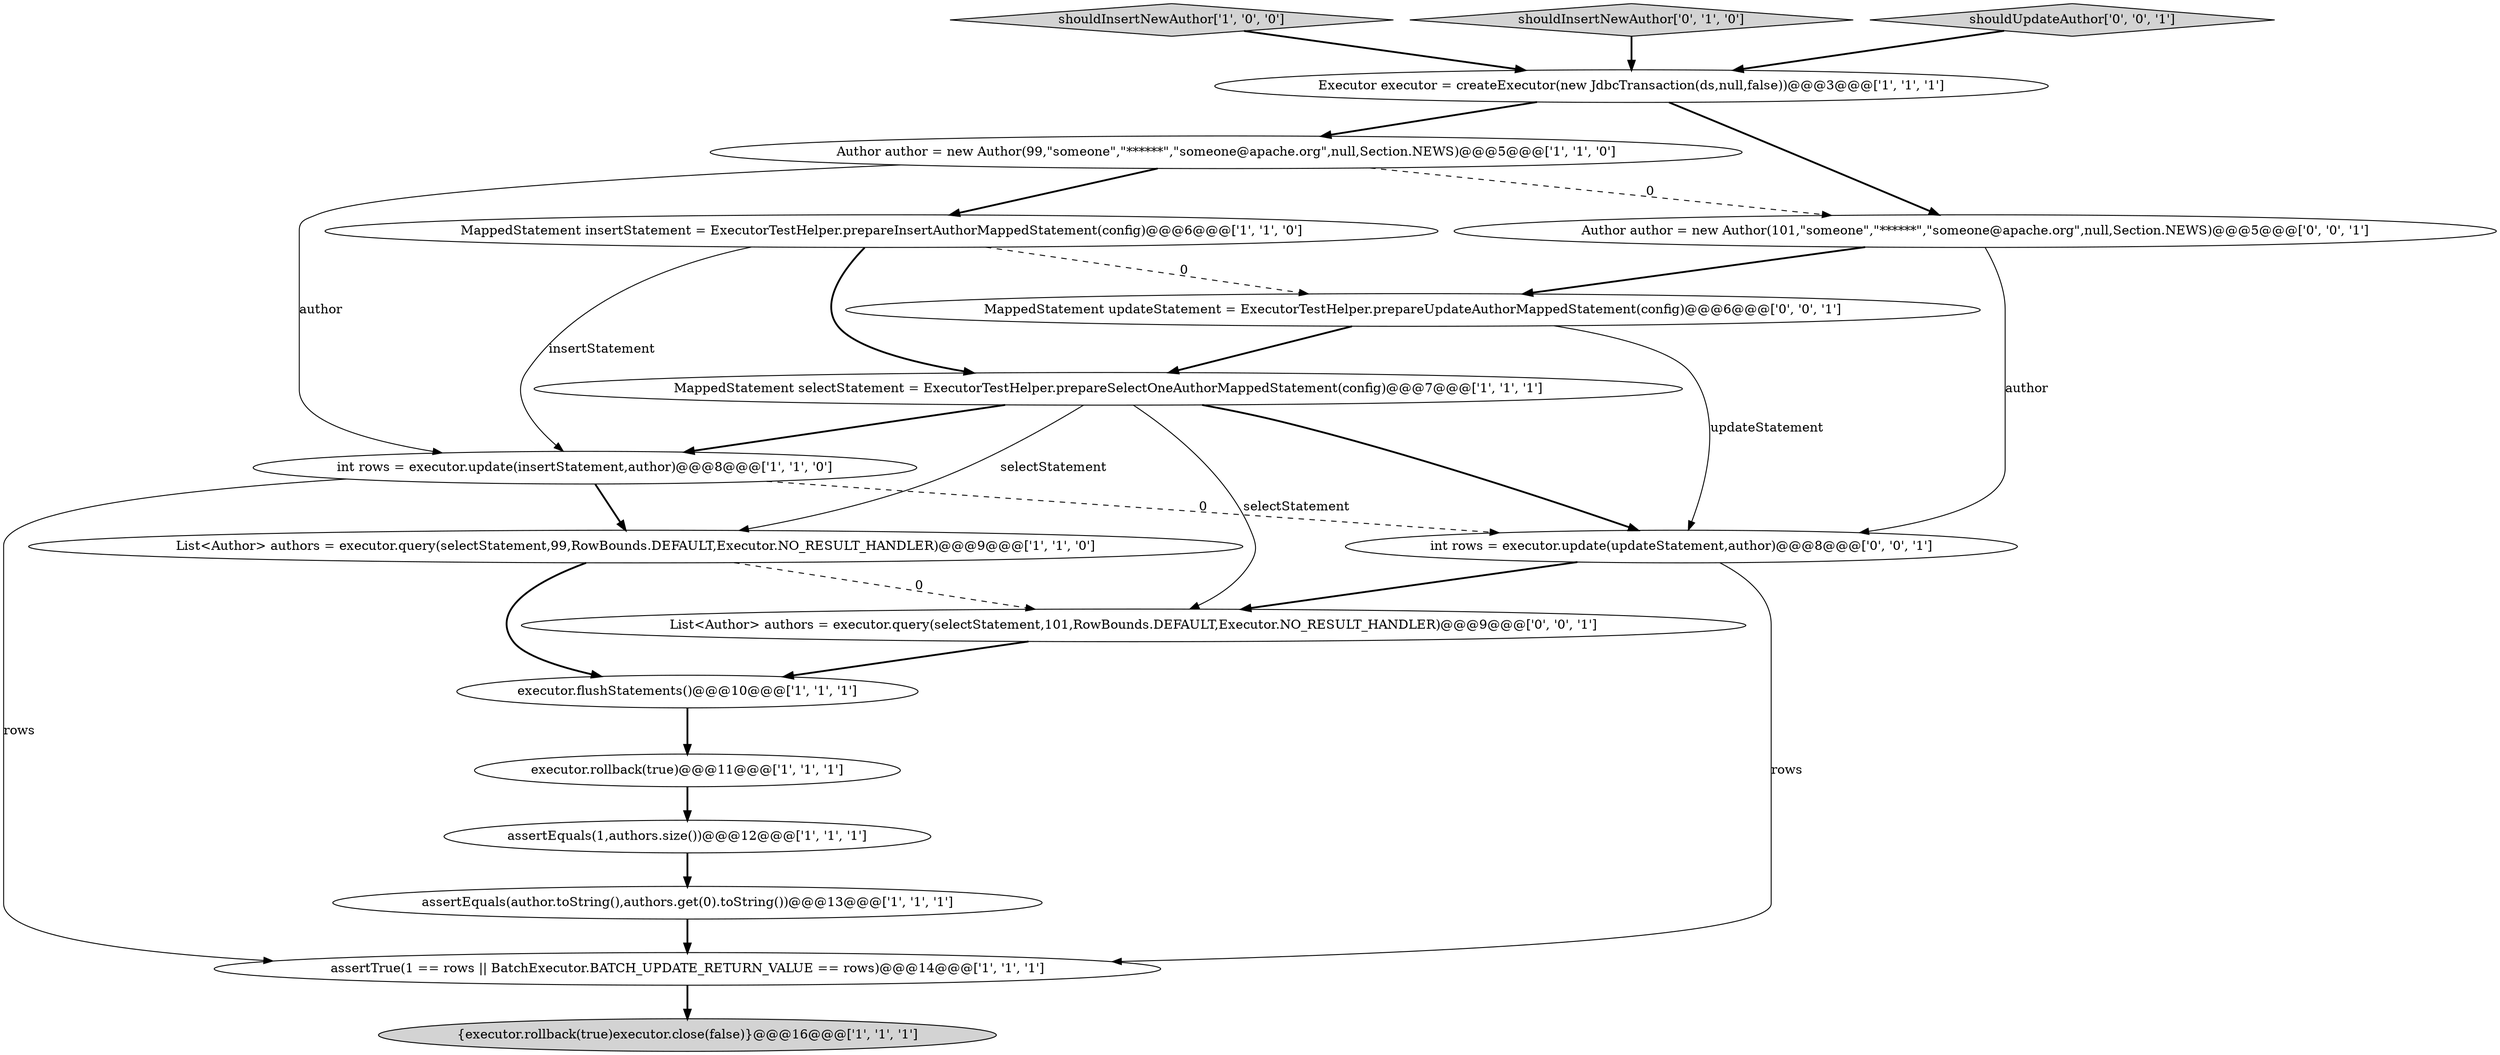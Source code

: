 digraph {
1 [style = filled, label = "Executor executor = createExecutor(new JdbcTransaction(ds,null,false))@@@3@@@['1', '1', '1']", fillcolor = white, shape = ellipse image = "AAA0AAABBB1BBB"];
6 [style = filled, label = "shouldInsertNewAuthor['1', '0', '0']", fillcolor = lightgray, shape = diamond image = "AAA0AAABBB1BBB"];
0 [style = filled, label = "executor.flushStatements()@@@10@@@['1', '1', '1']", fillcolor = white, shape = ellipse image = "AAA0AAABBB1BBB"];
4 [style = filled, label = "List<Author> authors = executor.query(selectStatement,99,RowBounds.DEFAULT,Executor.NO_RESULT_HANDLER)@@@9@@@['1', '1', '0']", fillcolor = white, shape = ellipse image = "AAA0AAABBB1BBB"];
7 [style = filled, label = "{executor.rollback(true)executor.close(false)}@@@16@@@['1', '1', '1']", fillcolor = lightgray, shape = ellipse image = "AAA0AAABBB1BBB"];
9 [style = filled, label = "Author author = new Author(99,\"someone\",\"******\",\"someone@apache.org\",null,Section.NEWS)@@@5@@@['1', '1', '0']", fillcolor = white, shape = ellipse image = "AAA0AAABBB1BBB"];
8 [style = filled, label = "executor.rollback(true)@@@11@@@['1', '1', '1']", fillcolor = white, shape = ellipse image = "AAA0AAABBB1BBB"];
11 [style = filled, label = "assertEquals(author.toString(),authors.get(0).toString())@@@13@@@['1', '1', '1']", fillcolor = white, shape = ellipse image = "AAA0AAABBB1BBB"];
15 [style = filled, label = "Author author = new Author(101,\"someone\",\"******\",\"someone@apache.org\",null,Section.NEWS)@@@5@@@['0', '0', '1']", fillcolor = white, shape = ellipse image = "AAA0AAABBB3BBB"];
13 [style = filled, label = "shouldInsertNewAuthor['0', '1', '0']", fillcolor = lightgray, shape = diamond image = "AAA0AAABBB2BBB"];
14 [style = filled, label = "shouldUpdateAuthor['0', '0', '1']", fillcolor = lightgray, shape = diamond image = "AAA0AAABBB3BBB"];
18 [style = filled, label = "MappedStatement updateStatement = ExecutorTestHelper.prepareUpdateAuthorMappedStatement(config)@@@6@@@['0', '0', '1']", fillcolor = white, shape = ellipse image = "AAA0AAABBB3BBB"];
5 [style = filled, label = "int rows = executor.update(insertStatement,author)@@@8@@@['1', '1', '0']", fillcolor = white, shape = ellipse image = "AAA0AAABBB1BBB"];
12 [style = filled, label = "assertTrue(1 == rows || BatchExecutor.BATCH_UPDATE_RETURN_VALUE == rows)@@@14@@@['1', '1', '1']", fillcolor = white, shape = ellipse image = "AAA0AAABBB1BBB"];
2 [style = filled, label = "assertEquals(1,authors.size())@@@12@@@['1', '1', '1']", fillcolor = white, shape = ellipse image = "AAA0AAABBB1BBB"];
16 [style = filled, label = "int rows = executor.update(updateStatement,author)@@@8@@@['0', '0', '1']", fillcolor = white, shape = ellipse image = "AAA0AAABBB3BBB"];
10 [style = filled, label = "MappedStatement selectStatement = ExecutorTestHelper.prepareSelectOneAuthorMappedStatement(config)@@@7@@@['1', '1', '1']", fillcolor = white, shape = ellipse image = "AAA0AAABBB1BBB"];
17 [style = filled, label = "List<Author> authors = executor.query(selectStatement,101,RowBounds.DEFAULT,Executor.NO_RESULT_HANDLER)@@@9@@@['0', '0', '1']", fillcolor = white, shape = ellipse image = "AAA0AAABBB3BBB"];
3 [style = filled, label = "MappedStatement insertStatement = ExecutorTestHelper.prepareInsertAuthorMappedStatement(config)@@@6@@@['1', '1', '0']", fillcolor = white, shape = ellipse image = "AAA0AAABBB1BBB"];
18->16 [style = solid, label="updateStatement"];
3->5 [style = solid, label="insertStatement"];
4->17 [style = dashed, label="0"];
1->15 [style = bold, label=""];
3->18 [style = dashed, label="0"];
10->17 [style = solid, label="selectStatement"];
11->12 [style = bold, label=""];
16->17 [style = bold, label=""];
15->18 [style = bold, label=""];
5->12 [style = solid, label="rows"];
12->7 [style = bold, label=""];
13->1 [style = bold, label=""];
14->1 [style = bold, label=""];
1->9 [style = bold, label=""];
4->0 [style = bold, label=""];
5->16 [style = dashed, label="0"];
3->10 [style = bold, label=""];
6->1 [style = bold, label=""];
16->12 [style = solid, label="rows"];
17->0 [style = bold, label=""];
10->5 [style = bold, label=""];
18->10 [style = bold, label=""];
8->2 [style = bold, label=""];
10->16 [style = bold, label=""];
10->4 [style = solid, label="selectStatement"];
15->16 [style = solid, label="author"];
5->4 [style = bold, label=""];
9->5 [style = solid, label="author"];
0->8 [style = bold, label=""];
9->3 [style = bold, label=""];
2->11 [style = bold, label=""];
9->15 [style = dashed, label="0"];
}
